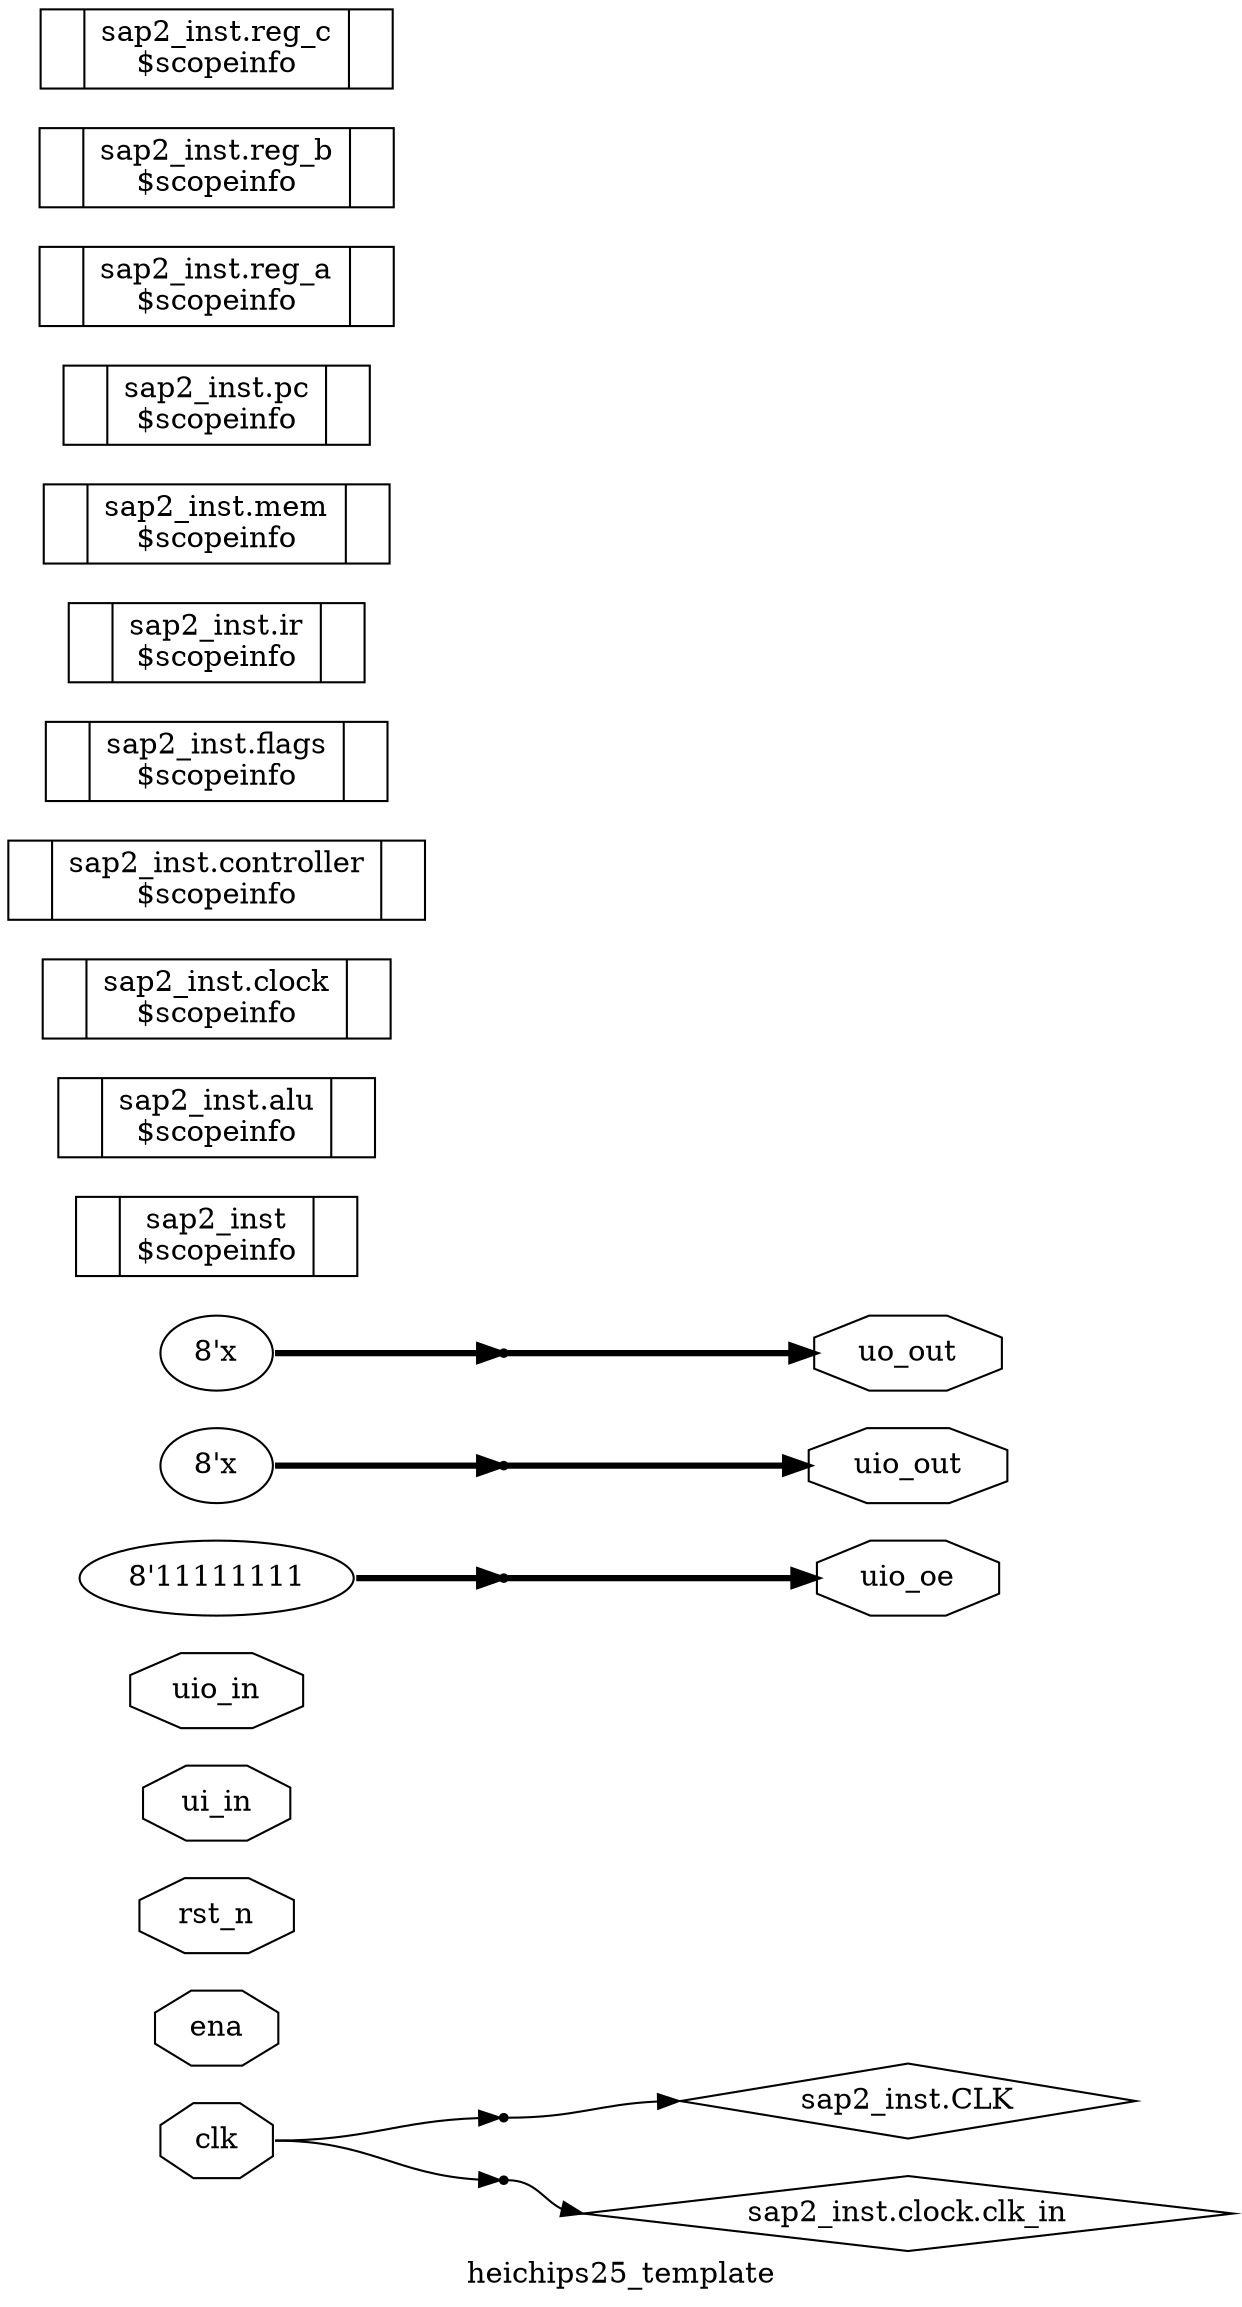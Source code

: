 digraph "heichips25_template" {
label="heichips25_template";
rankdir="LR";
remincross=true;
n1 [ shape=octagon, label="clk", color="black", fontcolor="black"];
n2 [ shape=octagon, label="ena", color="black", fontcolor="black"];
n3 [ shape=octagon, label="rst_n", color="black", fontcolor="black"];
n4 [ shape=diamond, label="sap2_inst.CLK", color="black", fontcolor="black"];
n5 [ shape=diamond, label="sap2_inst.clock.clk_in", color="black", fontcolor="black"];
n6 [ shape=octagon, label="ui_in", color="black", fontcolor="black"];
n7 [ shape=octagon, label="uio_in", color="black", fontcolor="black"];
n8 [ shape=octagon, label="uio_oe", color="black", fontcolor="black"];
n9 [ shape=octagon, label="uio_out", color="black", fontcolor="black"];
n10 [ shape=octagon, label="uo_out", color="black", fontcolor="black"];
c11 [ shape=record, label="{{}|sap2_inst\n$scopeinfo|{}}",  ];
c12 [ shape=record, label="{{}|sap2_inst.alu\n$scopeinfo|{}}",  ];
c13 [ shape=record, label="{{}|sap2_inst.clock\n$scopeinfo|{}}",  ];
c14 [ shape=record, label="{{}|sap2_inst.controller\n$scopeinfo|{}}",  ];
c15 [ shape=record, label="{{}|sap2_inst.flags\n$scopeinfo|{}}",  ];
c16 [ shape=record, label="{{}|sap2_inst.ir\n$scopeinfo|{}}",  ];
c17 [ shape=record, label="{{}|sap2_inst.mem\n$scopeinfo|{}}",  ];
c18 [ shape=record, label="{{}|sap2_inst.pc\n$scopeinfo|{}}",  ];
c19 [ shape=record, label="{{}|sap2_inst.reg_a\n$scopeinfo|{}}",  ];
c20 [ shape=record, label="{{}|sap2_inst.reg_b\n$scopeinfo|{}}",  ];
c21 [ shape=record, label="{{}|sap2_inst.reg_c\n$scopeinfo|{}}",  ];
x0 [shape=point, ];
x1 [shape=point, ];
v2 [ label="8'11111111" ];
x3 [shape=point, ];
v4 [ label="8'x" ];
x5 [shape=point, ];
v6 [ label="8'x" ];
x7 [shape=point, ];
n1:e -> x0:w [color="black", fontcolor="black", label=""];
n1:e -> x1:w [color="black", fontcolor="black", label=""];
x7:e -> n10:w [color="black", fontcolor="black", style="setlinewidth(3)", label=""];
x0:e -> n4:w [color="black", fontcolor="black", label=""];
x1:e -> n5:w [color="black", fontcolor="black", label=""];
x3:e -> n8:w [color="black", fontcolor="black", style="setlinewidth(3)", label=""];
x5:e -> n9:w [color="black", fontcolor="black", style="setlinewidth(3)", label=""];
v2:e -> x3:w [color="black", fontcolor="black", style="setlinewidth(3)", label=""];
v4:e -> x5:w [color="black", fontcolor="black", style="setlinewidth(3)", label=""];
v6:e -> x7:w [color="black", fontcolor="black", style="setlinewidth(3)", label=""];
}

